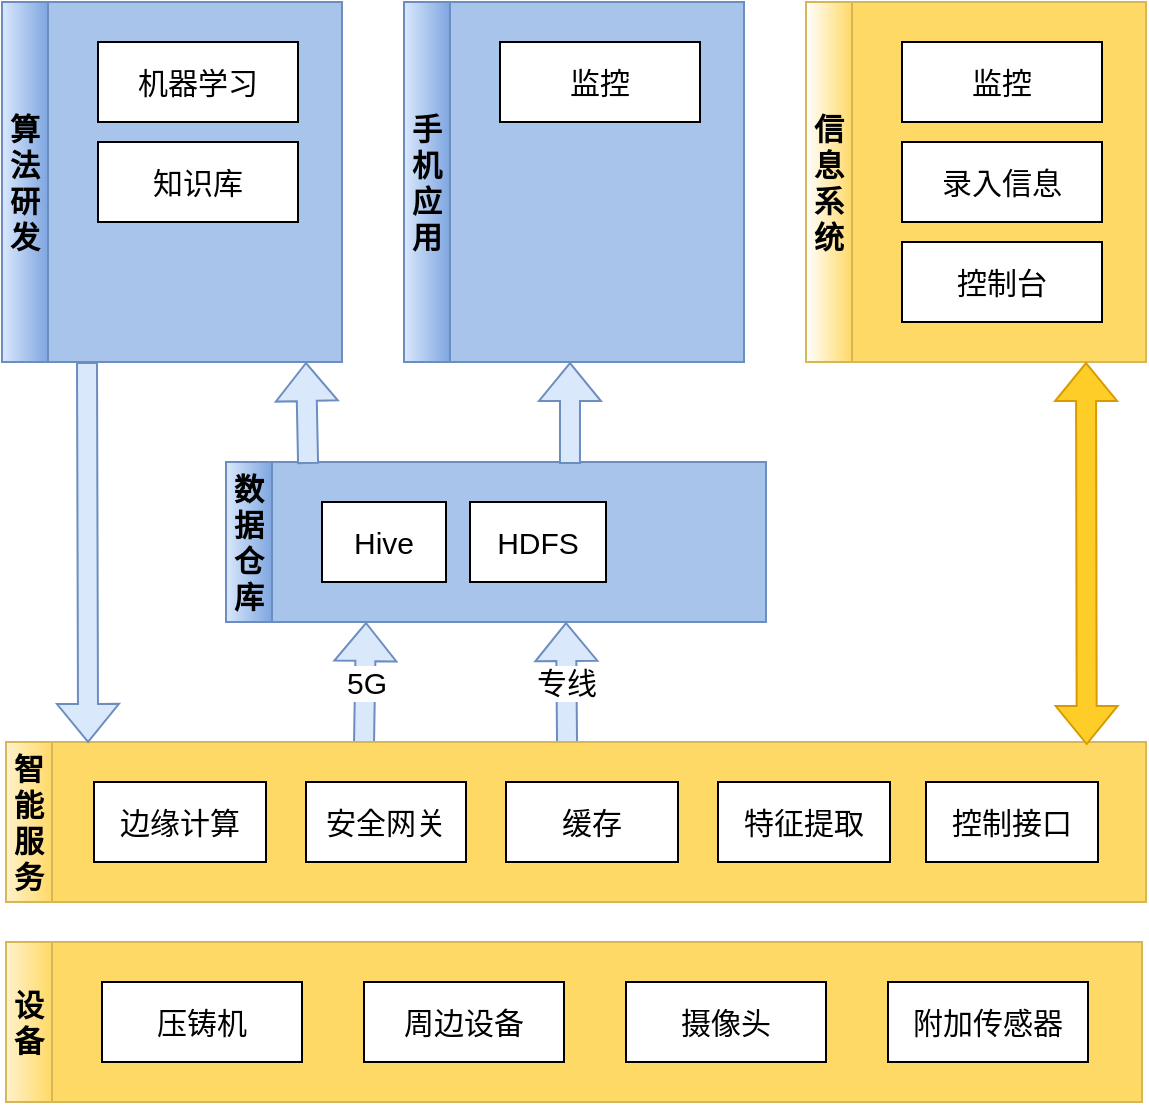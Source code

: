 <mxfile version="16.6.1" type="github" pages="2">
  <diagram id="iRxoiHgJY_dRhn-eCCw1" name="整体架构">
    <mxGraphModel dx="842" dy="792" grid="1" gridSize="10" guides="1" tooltips="1" connect="1" arrows="1" fold="1" page="1" pageScale="1" pageWidth="850" pageHeight="1100" math="0" shadow="0">
      <root>
        <mxCell id="0" />
        <mxCell id="1" parent="0" />
        <mxCell id="UcYwFafMr6ZW_DXA6P1Y-3" value="设备" style="swimlane;html=0;direction=north;whiteSpace=wrap;swimlaneFillColor=#FFD966;fillColor=#fff2cc;strokeColor=#d6b656;gradientColor=#ffd966;fontSize=15;" parent="1" vertex="1">
          <mxGeometry x="160" y="530" width="568" height="80" as="geometry">
            <mxRectangle x="370" y="440" width="60" height="23" as="alternateBounds" />
          </mxGeometry>
        </mxCell>
        <mxCell id="UcYwFafMr6ZW_DXA6P1Y-4" value="压铸机" style="whiteSpace=wrap;html=1;fontSize=15;" parent="UcYwFafMr6ZW_DXA6P1Y-3" vertex="1">
          <mxGeometry x="48" y="20" width="100" height="40" as="geometry" />
        </mxCell>
        <mxCell id="UcYwFafMr6ZW_DXA6P1Y-5" value="周边设备" style="whiteSpace=wrap;html=1;fontSize=15;" parent="UcYwFafMr6ZW_DXA6P1Y-3" vertex="1">
          <mxGeometry x="179" y="20" width="100" height="40" as="geometry" />
        </mxCell>
        <mxCell id="UcYwFafMr6ZW_DXA6P1Y-6" value="摄像头" style="whiteSpace=wrap;html=1;fontSize=15;" parent="UcYwFafMr6ZW_DXA6P1Y-3" vertex="1">
          <mxGeometry x="310" y="20" width="100" height="40" as="geometry" />
        </mxCell>
        <mxCell id="UcYwFafMr6ZW_DXA6P1Y-8" value="附加传感器" style="whiteSpace=wrap;html=1;fontSize=15;" parent="UcYwFafMr6ZW_DXA6P1Y-3" vertex="1">
          <mxGeometry x="441" y="20" width="100" height="40" as="geometry" />
        </mxCell>
        <mxCell id="UcYwFafMr6ZW_DXA6P1Y-26" value="数据仓库" style="swimlane;html=0;direction=north;whiteSpace=wrap;fillColor=#dae8fc;gradientColor=#7ea6e0;strokeColor=#6c8ebf;swimlaneFillColor=#A9C4EB;fontSize=15;" parent="1" vertex="1">
          <mxGeometry x="270" y="290" width="270" height="80" as="geometry">
            <mxRectangle x="370" y="440" width="60" height="23" as="alternateBounds" />
          </mxGeometry>
        </mxCell>
        <mxCell id="UcYwFafMr6ZW_DXA6P1Y-27" value="Hive" style="whiteSpace=wrap;html=1;fontSize=15;" parent="UcYwFafMr6ZW_DXA6P1Y-26" vertex="1">
          <mxGeometry x="48" y="20" width="62" height="40" as="geometry" />
        </mxCell>
        <mxCell id="UcYwFafMr6ZW_DXA6P1Y-28" value="HDFS" style="whiteSpace=wrap;html=1;fontSize=15;" parent="UcYwFafMr6ZW_DXA6P1Y-26" vertex="1">
          <mxGeometry x="122" y="20" width="68" height="40" as="geometry" />
        </mxCell>
        <mxCell id="UcYwFafMr6ZW_DXA6P1Y-32" value="信息系统" style="swimlane;html=0;direction=north;whiteSpace=wrap;swimlaneFillColor=#FFD966;fillColor=default;strokeColor=#d6b656;gradientColor=#ffd966;fontSize=15;" parent="1" vertex="1">
          <mxGeometry x="560" y="60" width="170" height="180" as="geometry">
            <mxRectangle x="370" y="440" width="60" height="23" as="alternateBounds" />
          </mxGeometry>
        </mxCell>
        <mxCell id="UcYwFafMr6ZW_DXA6P1Y-33" value="监控" style="whiteSpace=wrap;html=1;fontSize=15;" parent="UcYwFafMr6ZW_DXA6P1Y-32" vertex="1">
          <mxGeometry x="48" y="20" width="100" height="40" as="geometry" />
        </mxCell>
        <mxCell id="UcYwFafMr6ZW_DXA6P1Y-34" value="录入信息" style="whiteSpace=wrap;html=1;fontSize=15;" parent="UcYwFafMr6ZW_DXA6P1Y-32" vertex="1">
          <mxGeometry x="48" y="70" width="100" height="40" as="geometry" />
        </mxCell>
        <mxCell id="UcYwFafMr6ZW_DXA6P1Y-35" value="控制台" style="whiteSpace=wrap;html=1;fontSize=15;" parent="UcYwFafMr6ZW_DXA6P1Y-32" vertex="1">
          <mxGeometry x="48" y="120" width="100" height="40" as="geometry" />
        </mxCell>
        <mxCell id="UcYwFafMr6ZW_DXA6P1Y-36" value="手机应用" style="swimlane;html=0;direction=north;whiteSpace=wrap;fillColor=#dae8fc;gradientColor=#7ea6e0;strokeColor=#6c8ebf;swimlaneFillColor=#A9C4EB;fontSize=15;" parent="1" vertex="1">
          <mxGeometry x="359" y="60" width="170" height="180" as="geometry">
            <mxRectangle x="370" y="440" width="60" height="23" as="alternateBounds" />
          </mxGeometry>
        </mxCell>
        <mxCell id="UcYwFafMr6ZW_DXA6P1Y-37" value="监控" style="whiteSpace=wrap;html=1;fontSize=15;" parent="UcYwFafMr6ZW_DXA6P1Y-36" vertex="1">
          <mxGeometry x="48" y="20" width="100" height="40" as="geometry" />
        </mxCell>
        <mxCell id="UcYwFafMr6ZW_DXA6P1Y-41" value="算法研发" style="swimlane;html=0;direction=north;whiteSpace=wrap;fillColor=#dae8fc;gradientColor=#7ea6e0;strokeColor=#6c8ebf;swimlaneFillColor=#A9C4EB;fontSize=15;" parent="1" vertex="1">
          <mxGeometry x="158" y="60" width="170" height="180" as="geometry">
            <mxRectangle x="370" y="440" width="60" height="23" as="alternateBounds" />
          </mxGeometry>
        </mxCell>
        <mxCell id="UcYwFafMr6ZW_DXA6P1Y-42" value="机器学习" style="whiteSpace=wrap;html=1;fontSize=15;" parent="UcYwFafMr6ZW_DXA6P1Y-41" vertex="1">
          <mxGeometry x="48" y="20" width="100" height="40" as="geometry" />
        </mxCell>
        <mxCell id="UcYwFafMr6ZW_DXA6P1Y-43" value="知识库" style="whiteSpace=wrap;html=1;fontSize=15;" parent="UcYwFafMr6ZW_DXA6P1Y-41" vertex="1">
          <mxGeometry x="48" y="70" width="100" height="40" as="geometry" />
        </mxCell>
        <mxCell id="UcYwFafMr6ZW_DXA6P1Y-45" value="专线" style="shape=flexArrow;endArrow=classic;html=1;rounded=0;exitX=0.988;exitY=0.355;exitDx=0;exitDy=0;exitPerimeter=0;fontSize=15;fillColor=#dae8fc;strokeColor=#6c8ebf;gradientColor=none;" parent="1" edge="1">
          <mxGeometry width="50" height="50" relative="1" as="geometry">
            <mxPoint x="440.525" y="430.96" as="sourcePoint" />
            <mxPoint x="440" y="370" as="targetPoint" />
          </mxGeometry>
        </mxCell>
        <mxCell id="UcYwFafMr6ZW_DXA6P1Y-47" value="5G" style="shape=flexArrow;endArrow=classic;html=1;rounded=0;exitX=0.994;exitY=0.702;exitDx=0;exitDy=0;exitPerimeter=0;fontSize=15;fillColor=#dae8fc;strokeColor=#6c8ebf;gradientColor=none;" parent="1" edge="1">
          <mxGeometry width="50" height="50" relative="1" as="geometry">
            <mxPoint x="339.01" y="430.48" as="sourcePoint" />
            <mxPoint x="340" y="370" as="targetPoint" />
          </mxGeometry>
        </mxCell>
        <mxCell id="UcYwFafMr6ZW_DXA6P1Y-50" value="智能服务" style="swimlane;html=0;direction=north;whiteSpace=wrap;swimlaneFillColor=#FFD966;fillColor=#fff2cc;strokeColor=#d6b656;gradientColor=#ffd966;fontSize=15;" parent="1" vertex="1">
          <mxGeometry x="160" y="430" width="570" height="80" as="geometry">
            <mxRectangle x="370" y="440" width="60" height="23" as="alternateBounds" />
          </mxGeometry>
        </mxCell>
        <mxCell id="UcYwFafMr6ZW_DXA6P1Y-51" value="安全网关" style="whiteSpace=wrap;html=1;fontSize=15;" parent="UcYwFafMr6ZW_DXA6P1Y-50" vertex="1">
          <mxGeometry x="150" y="20" width="80" height="40" as="geometry" />
        </mxCell>
        <mxCell id="UcYwFafMr6ZW_DXA6P1Y-52" value="边缘计算" style="whiteSpace=wrap;html=1;fontSize=15;" parent="UcYwFafMr6ZW_DXA6P1Y-50" vertex="1">
          <mxGeometry x="44" y="20" width="86" height="40" as="geometry" />
        </mxCell>
        <mxCell id="UcYwFafMr6ZW_DXA6P1Y-49" value="缓存" style="whiteSpace=wrap;html=1;fontSize=15;" parent="UcYwFafMr6ZW_DXA6P1Y-50" vertex="1">
          <mxGeometry x="250" y="20" width="86" height="40" as="geometry" />
        </mxCell>
        <mxCell id="UcYwFafMr6ZW_DXA6P1Y-48" value="特征提取" style="whiteSpace=wrap;html=1;fontSize=15;" parent="UcYwFafMr6ZW_DXA6P1Y-50" vertex="1">
          <mxGeometry x="356" y="20" width="86" height="40" as="geometry" />
        </mxCell>
        <mxCell id="viHEauRqGzHf2aB90uqv-1" value="控制接口" style="whiteSpace=wrap;html=1;fontSize=15;" vertex="1" parent="UcYwFafMr6ZW_DXA6P1Y-50">
          <mxGeometry x="460" y="20" width="86" height="40" as="geometry" />
        </mxCell>
        <mxCell id="UcYwFafMr6ZW_DXA6P1Y-53" value="" style="shape=flexArrow;endArrow=classic;html=1;rounded=0;entryX=0.981;entryY=0.948;entryDx=0;entryDy=0;entryPerimeter=0;fillColor=#ffcd28;strokeColor=#d79b00;gradientColor=none;fontSize=15;startArrow=block;" parent="1" target="UcYwFafMr6ZW_DXA6P1Y-50" edge="1">
          <mxGeometry width="50" height="50" relative="1" as="geometry">
            <mxPoint x="700" y="240" as="sourcePoint" />
            <mxPoint x="700" y="420" as="targetPoint" />
          </mxGeometry>
        </mxCell>
        <mxCell id="UcYwFafMr6ZW_DXA6P1Y-54" value="" style="shape=flexArrow;endArrow=classic;html=1;rounded=0;fillColor=#dae8fc;gradientColor=none;strokeColor=#6c8ebf;fontSize=15;exitX=0.988;exitY=0.637;exitDx=0;exitDy=0;exitPerimeter=0;" parent="1" edge="1" source="UcYwFafMr6ZW_DXA6P1Y-26">
          <mxGeometry width="50" height="50" relative="1" as="geometry">
            <mxPoint x="650" y="320" as="sourcePoint" />
            <mxPoint x="442" y="240" as="targetPoint" />
          </mxGeometry>
        </mxCell>
        <mxCell id="UcYwFafMr6ZW_DXA6P1Y-57" value="" style="shape=flexArrow;endArrow=classic;html=1;rounded=0;fillColor=#dae8fc;gradientColor=none;strokeColor=#6c8ebf;fontSize=15;exitX=0.988;exitY=0.152;exitDx=0;exitDy=0;exitPerimeter=0;" parent="1" edge="1" source="UcYwFafMr6ZW_DXA6P1Y-26">
          <mxGeometry width="50" height="50" relative="1" as="geometry">
            <mxPoint x="370" y="280" as="sourcePoint" />
            <mxPoint x="310" y="240" as="targetPoint" />
          </mxGeometry>
        </mxCell>
        <mxCell id="N6owas5dBpo6VTygP8ti-1" value="" style="shape=flexArrow;endArrow=classic;html=1;rounded=0;fillColor=#dae8fc;gradientColor=none;strokeColor=#6c8ebf;fontSize=15;exitX=0;exitY=0.25;exitDx=0;exitDy=0;entryX=0.994;entryY=0.072;entryDx=0;entryDy=0;entryPerimeter=0;" edge="1" parent="1" source="UcYwFafMr6ZW_DXA6P1Y-41" target="UcYwFafMr6ZW_DXA6P1Y-50">
          <mxGeometry width="50" height="50" relative="1" as="geometry">
            <mxPoint x="321.04" y="300.96" as="sourcePoint" />
            <mxPoint x="320" y="250" as="targetPoint" />
          </mxGeometry>
        </mxCell>
      </root>
    </mxGraphModel>
  </diagram>
  <diagram name="冷却闭环" id="QapgO1eQln2w6zpLkvrJ">
    <mxGraphModel dx="842" dy="792" grid="1" gridSize="10" guides="1" tooltips="1" connect="1" arrows="1" fold="1" page="1" pageScale="1" pageWidth="850" pageHeight="1100" math="0" shadow="0">
      <root>
        <mxCell id="Bw0IhvkEcBWXp4LX4Tr4-0" />
        <mxCell id="Bw0IhvkEcBWXp4LX4Tr4-1" parent="Bw0IhvkEcBWXp4LX4Tr4-0" />
        <mxCell id="Bw0IhvkEcBWXp4LX4Tr4-17" value="智能中心" style="swimlane;html=0;direction=north;whiteSpace=wrap;fillColor=#dae8fc;gradientColor=#7ea6e0;strokeColor=#6c8ebf;swimlaneFillColor=#A9C4EB;fontSize=15;" vertex="1" parent="Bw0IhvkEcBWXp4LX4Tr4-1">
          <mxGeometry x="160" y="240" width="170" height="130" as="geometry">
            <mxRectangle x="370" y="440" width="60" height="23" as="alternateBounds" />
          </mxGeometry>
        </mxCell>
        <mxCell id="Bw0IhvkEcBWXp4LX4Tr4-18" value="强化学习" style="whiteSpace=wrap;html=1;fontSize=15;" vertex="1" parent="Bw0IhvkEcBWXp4LX4Tr4-17">
          <mxGeometry x="47" y="20" width="100" height="40" as="geometry" />
        </mxCell>
        <mxCell id="Bw0IhvkEcBWXp4LX4Tr4-2" value="设备" style="swimlane;html=0;direction=north;whiteSpace=wrap;swimlaneFillColor=#FFD966;fillColor=#fff2cc;strokeColor=#d6b656;gradientColor=#ffd966;fontSize=15;" vertex="1" parent="Bw0IhvkEcBWXp4LX4Tr4-1">
          <mxGeometry x="160" y="660" width="568" height="80" as="geometry">
            <mxRectangle x="370" y="440" width="60" height="23" as="alternateBounds" />
          </mxGeometry>
        </mxCell>
        <mxCell id="Bw0IhvkEcBWXp4LX4Tr4-6" value="冷却液&lt;br style=&quot;font-size: 15px;&quot;&gt;温度传感器" style="whiteSpace=wrap;html=1;fontSize=15;" vertex="1" parent="Bw0IhvkEcBWXp4LX4Tr4-2">
          <mxGeometry x="50" y="20" width="100" height="40" as="geometry" />
        </mxCell>
        <mxCell id="Bw0IhvkEcBWXp4LX4Tr4-31" style="edgeStyle=orthogonalEdgeStyle;rounded=0;orthogonalLoop=1;jettySize=auto;html=1;exitX=0.5;exitY=1;exitDx=0;exitDy=0;entryX=1;entryY=0.5;entryDx=0;entryDy=0;fontSize=15;" edge="1" parent="Bw0IhvkEcBWXp4LX4Tr4-2" source="Bw0IhvkEcBWXp4LX4Tr4-6" target="Bw0IhvkEcBWXp4LX4Tr4-6">
          <mxGeometry relative="1" as="geometry">
            <Array as="points">
              <mxPoint x="96" y="100" />
              <mxPoint x="190" y="100" />
              <mxPoint x="190" y="40" />
            </Array>
          </mxGeometry>
        </mxCell>
        <mxCell id="Bw0IhvkEcBWXp4LX4Tr4-32" value="恒温系统" style="edgeLabel;html=1;align=center;verticalAlign=middle;resizable=0;points=[];fontSize=15;" vertex="1" connectable="0" parent="Bw0IhvkEcBWXp4LX4Tr4-31">
          <mxGeometry x="-0.521" y="-1" relative="1" as="geometry">
            <mxPoint x="27" y="1" as="offset" />
          </mxGeometry>
        </mxCell>
        <mxCell id="sPyh8gOWiqm5ohPoT2iV-0" value="压铸机" style="whiteSpace=wrap;html=1;fontSize=15;" vertex="1" parent="Bw0IhvkEcBWXp4LX4Tr4-2">
          <mxGeometry x="215" y="20" width="100" height="40" as="geometry" />
        </mxCell>
        <mxCell id="K2xPymNutF5ziAv6QDVA-1" value="周边设备" style="whiteSpace=wrap;html=1;fontSize=15;" vertex="1" parent="Bw0IhvkEcBWXp4LX4Tr4-2">
          <mxGeometry x="350" y="20" width="100" height="40" as="geometry" />
        </mxCell>
        <mxCell id="Bw0IhvkEcBWXp4LX4Tr4-22" value="边缘服务" style="swimlane;html=0;direction=north;whiteSpace=wrap;swimlaneFillColor=#FFD966;fillColor=#fff2cc;strokeColor=#d6b656;gradientColor=#ffd966;fontSize=15;" vertex="1" parent="Bw0IhvkEcBWXp4LX4Tr4-1">
          <mxGeometry x="160" y="440" width="570" height="190" as="geometry">
            <mxRectangle x="370" y="440" width="60" height="23" as="alternateBounds" />
          </mxGeometry>
        </mxCell>
        <mxCell id="zAw-RZ3L5_zW4WI64UvJ-15" style="edgeStyle=orthogonalEdgeStyle;rounded=0;orthogonalLoop=1;jettySize=auto;html=1;exitX=0.5;exitY=1;exitDx=0;exitDy=0;entryX=0;entryY=0.5;entryDx=0;entryDy=0;labelBorderColor=#0000FF;fontSize=15;fontColor=#000000;strokeColor=#00CC00;strokeWidth=3;shadow=1;" edge="1" parent="Bw0IhvkEcBWXp4LX4Tr4-22" source="Bw0IhvkEcBWXp4LX4Tr4-23" target="Bw0IhvkEcBWXp4LX4Tr4-24">
          <mxGeometry relative="1" as="geometry" />
        </mxCell>
        <mxCell id="Bw0IhvkEcBWXp4LX4Tr4-23" value="安全网关" style="whiteSpace=wrap;html=1;fontSize=15;" vertex="1" parent="Bw0IhvkEcBWXp4LX4Tr4-22">
          <mxGeometry x="50" y="1.25" width="90" height="27.5" as="geometry" />
        </mxCell>
        <mxCell id="YjLyFt_4EiFNoKJo0lDN-1" style="edgeStyle=orthogonalEdgeStyle;rounded=0;orthogonalLoop=1;jettySize=auto;html=1;exitX=0.5;exitY=1;exitDx=0;exitDy=0;labelBorderColor=#FF0000;fontSize=15;fontColor=#FF0000;strokeColor=#FF0000;strokeWidth=3;" edge="1" parent="Bw0IhvkEcBWXp4LX4Tr4-22" source="Bw0IhvkEcBWXp4LX4Tr4-24" target="YjLyFt_4EiFNoKJo0lDN-0">
          <mxGeometry relative="1" as="geometry">
            <Array as="points">
              <mxPoint x="305" y="150" />
              <mxPoint x="305" y="150" />
            </Array>
          </mxGeometry>
        </mxCell>
        <mxCell id="Bw0IhvkEcBWXp4LX4Tr4-24" value="生产成功率&lt;br&gt;预测模型" style="whiteSpace=wrap;html=1;fontSize=15;strokeColor=#FF0000;" vertex="1" parent="Bw0IhvkEcBWXp4LX4Tr4-22">
          <mxGeometry x="260" y="20" width="150" height="100" as="geometry" />
        </mxCell>
        <mxCell id="Bw0IhvkEcBWXp4LX4Tr4-26" value="特征提取" style="whiteSpace=wrap;html=1;fontSize=15;strokeColor=#FF0000;" vertex="1" parent="Bw0IhvkEcBWXp4LX4Tr4-22">
          <mxGeometry x="460" y="50" width="86" height="40" as="geometry" />
        </mxCell>
        <mxCell id="j12vzrFPOm1vcj7Vrygp-5" style="edgeStyle=orthogonalEdgeStyle;rounded=0;orthogonalLoop=1;jettySize=auto;html=1;exitX=0;exitY=0.5;exitDx=0;exitDy=0;fontSize=15;labelBorderColor=#0000FF;strokeWidth=3;strokeColor=#FF0000;" edge="1" parent="Bw0IhvkEcBWXp4LX4Tr4-22" source="Bw0IhvkEcBWXp4LX4Tr4-26">
          <mxGeometry relative="1" as="geometry">
            <mxPoint x="410" y="180" as="sourcePoint" />
            <mxPoint x="410" y="70" as="targetPoint" />
            <Array as="points">
              <mxPoint x="460" y="70" />
            </Array>
          </mxGeometry>
        </mxCell>
        <mxCell id="j12vzrFPOm1vcj7Vrygp-6" value="信号" style="edgeLabel;html=1;align=center;verticalAlign=middle;resizable=0;points=[];fontSize=15;" vertex="1" connectable="0" parent="j12vzrFPOm1vcj7Vrygp-5">
          <mxGeometry x="0.768" y="1" relative="1" as="geometry">
            <mxPoint x="4" y="269" as="offset" />
          </mxGeometry>
        </mxCell>
        <mxCell id="YjLyFt_4EiFNoKJo0lDN-0" value="控制接口" style="whiteSpace=wrap;html=1;fontSize=15;strokeColor=#FF0000;" vertex="1" parent="Bw0IhvkEcBWXp4LX4Tr4-22">
          <mxGeometry x="70" y="150" width="440" height="40" as="geometry" />
        </mxCell>
        <mxCell id="K2xPymNutF5ziAv6QDVA-3" style="edgeStyle=orthogonalEdgeStyle;rounded=0;orthogonalLoop=1;jettySize=auto;html=1;exitX=0.25;exitY=1;exitDx=0;exitDy=0;entryX=1;entryY=0.5;entryDx=0;entryDy=0;fontSize=15;labelBorderColor=#0000FF;strokeWidth=3;strokeColor=#FF0000;" edge="1" parent="Bw0IhvkEcBWXp4LX4Tr4-1" source="Bw0IhvkEcBWXp4LX4Tr4-6" target="Bw0IhvkEcBWXp4LX4Tr4-26">
          <mxGeometry relative="1" as="geometry">
            <Array as="points">
              <mxPoint x="235" y="790" />
              <mxPoint x="760" y="790" />
              <mxPoint x="760" y="510" />
            </Array>
          </mxGeometry>
        </mxCell>
        <mxCell id="K2xPymNutF5ziAv6QDVA-4" style="edgeStyle=orthogonalEdgeStyle;rounded=0;orthogonalLoop=1;jettySize=auto;html=1;exitX=0.5;exitY=1;exitDx=0;exitDy=0;fontSize=15;labelBorderColor=#0000FF;strokeWidth=3;strokeColor=#FF0000;entryX=1;entryY=0.5;entryDx=0;entryDy=0;" edge="1" parent="Bw0IhvkEcBWXp4LX4Tr4-1" source="sPyh8gOWiqm5ohPoT2iV-0" target="Bw0IhvkEcBWXp4LX4Tr4-26">
          <mxGeometry relative="1" as="geometry">
            <mxPoint x="300" y="493" as="targetPoint" />
            <Array as="points">
              <mxPoint x="425" y="790" />
              <mxPoint x="760" y="790" />
              <mxPoint x="760" y="510" />
            </Array>
          </mxGeometry>
        </mxCell>
        <mxCell id="K2xPymNutF5ziAv6QDVA-5" style="edgeStyle=orthogonalEdgeStyle;rounded=0;orthogonalLoop=1;jettySize=auto;html=1;exitX=0.5;exitY=1;exitDx=0;exitDy=0;entryX=1;entryY=0.5;entryDx=0;entryDy=0;fontSize=15;labelBorderColor=#0000FF;strokeWidth=3;strokeColor=#FF0000;" edge="1" parent="Bw0IhvkEcBWXp4LX4Tr4-1" source="K2xPymNutF5ziAv6QDVA-1" target="Bw0IhvkEcBWXp4LX4Tr4-26">
          <mxGeometry relative="1" as="geometry">
            <Array as="points">
              <mxPoint x="560" y="790" />
              <mxPoint x="760" y="790" />
              <mxPoint x="760" y="510" />
            </Array>
          </mxGeometry>
        </mxCell>
        <mxCell id="Bw0IhvkEcBWXp4LX4Tr4-10" value="工厂应用" style="swimlane;html=0;direction=north;whiteSpace=wrap;swimlaneFillColor=#FFD966;fillColor=default;strokeColor=#d6b656;gradientColor=#ffd966;fontSize=15;" vertex="1" parent="Bw0IhvkEcBWXp4LX4Tr4-1">
          <mxGeometry x="520" y="240" width="120" height="130" as="geometry">
            <mxRectangle x="370" y="440" width="60" height="23" as="alternateBounds" />
          </mxGeometry>
        </mxCell>
        <mxCell id="Bw0IhvkEcBWXp4LX4Tr4-11" value="监控" style="whiteSpace=wrap;html=1;fontSize=15;" vertex="1" parent="Bw0IhvkEcBWXp4LX4Tr4-10">
          <mxGeometry x="34" y="20" width="76" height="40" as="geometry" />
        </mxCell>
        <mxCell id="-YxgXvgTCUJFsRhJH3VN-0" value="控制台" style="whiteSpace=wrap;html=1;fontSize=15;" vertex="1" parent="Bw0IhvkEcBWXp4LX4Tr4-10">
          <mxGeometry x="34" y="80" width="76" height="40" as="geometry" />
        </mxCell>
        <mxCell id="Bw0IhvkEcBWXp4LX4Tr4-14" value="手机应用" style="swimlane;html=0;direction=north;whiteSpace=wrap;fillColor=#dae8fc;gradientColor=#7ea6e0;strokeColor=#6c8ebf;swimlaneFillColor=#A9C4EB;fontSize=15;" vertex="1" parent="Bw0IhvkEcBWXp4LX4Tr4-1">
          <mxGeometry x="340" y="240" width="160" height="130" as="geometry">
            <mxRectangle x="370" y="440" width="60" height="23" as="alternateBounds" />
          </mxGeometry>
        </mxCell>
        <mxCell id="Bw0IhvkEcBWXp4LX4Tr4-15" value="监控" style="whiteSpace=wrap;html=1;fontSize=15;" vertex="1" parent="Bw0IhvkEcBWXp4LX4Tr4-14">
          <mxGeometry x="48" y="20" width="100" height="40" as="geometry" />
        </mxCell>
        <mxCell id="zAw-RZ3L5_zW4WI64UvJ-2" value="" style="endArrow=classic;html=1;rounded=0;labelBorderColor=#0000FF;fontSize=15;fontColor=#000000;strokeColor=#FF0000;strokeWidth=3;exitX=0.5;exitY=1;exitDx=0;exitDy=0;" edge="1" parent="Bw0IhvkEcBWXp4LX4Tr4-1" source="YjLyFt_4EiFNoKJo0lDN-0" target="sPyh8gOWiqm5ohPoT2iV-0">
          <mxGeometry width="50" height="50" relative="1" as="geometry">
            <mxPoint x="460" y="420" as="sourcePoint" />
            <mxPoint x="510" y="370" as="targetPoint" />
          </mxGeometry>
        </mxCell>
        <mxCell id="zAw-RZ3L5_zW4WI64UvJ-4" value="关闭" style="edgeLabel;html=1;align=center;verticalAlign=middle;resizable=0;points=[];fontSize=15;fontColor=#FF0000;labelBorderColor=#FF0000;" vertex="1" connectable="0" parent="zAw-RZ3L5_zW4WI64UvJ-2">
          <mxGeometry x="-0.58" y="-3" relative="1" as="geometry">
            <mxPoint y="13" as="offset" />
          </mxGeometry>
        </mxCell>
        <mxCell id="zAw-RZ3L5_zW4WI64UvJ-6" value="" style="endArrow=classic;html=1;rounded=0;labelBorderColor=#FF0000;fontSize=15;fontColor=#FF0000;strokeColor=#FF0000;strokeWidth=3;exitX=0.5;exitY=1;exitDx=0;exitDy=0;entryX=0.5;entryY=0;entryDx=0;entryDy=0;" edge="1" parent="Bw0IhvkEcBWXp4LX4Tr4-1" source="YjLyFt_4EiFNoKJo0lDN-0" target="K2xPymNutF5ziAv6QDVA-1">
          <mxGeometry width="50" height="50" relative="1" as="geometry">
            <mxPoint x="265" y="530" as="sourcePoint" />
            <mxPoint x="401" y="610" as="targetPoint" />
          </mxGeometry>
        </mxCell>
        <mxCell id="zAw-RZ3L5_zW4WI64UvJ-7" value="关闭" style="edgeLabel;html=1;align=center;verticalAlign=middle;resizable=0;points=[];fontSize=15;fontColor=#FF0000;labelBorderColor=#FF0000;" vertex="1" connectable="0" parent="zAw-RZ3L5_zW4WI64UvJ-6">
          <mxGeometry x="-0.58" y="-3" relative="1" as="geometry">
            <mxPoint x="13" y="11" as="offset" />
          </mxGeometry>
        </mxCell>
        <mxCell id="zAw-RZ3L5_zW4WI64UvJ-8" value="" style="endArrow=classic;html=1;rounded=0;labelBorderColor=#FF0000;fontSize=15;fontColor=#FF0000;strokeColor=#FF0000;strokeWidth=3;exitX=0.5;exitY=1;exitDx=0;exitDy=0;entryX=0.5;entryY=0;entryDx=0;entryDy=0;" edge="1" parent="Bw0IhvkEcBWXp4LX4Tr4-1" source="YjLyFt_4EiFNoKJo0lDN-0" target="Bw0IhvkEcBWXp4LX4Tr4-6">
          <mxGeometry width="50" height="50" relative="1" as="geometry">
            <mxPoint x="435" y="530" as="sourcePoint" />
            <mxPoint x="435" y="610" as="targetPoint" />
          </mxGeometry>
        </mxCell>
        <mxCell id="zAw-RZ3L5_zW4WI64UvJ-9" value="保持" style="edgeLabel;html=1;align=center;verticalAlign=middle;resizable=0;points=[];fontSize=15;fontColor=#FF0000;labelBorderColor=#FF0000;" vertex="1" connectable="0" parent="zAw-RZ3L5_zW4WI64UvJ-8">
          <mxGeometry x="-0.58" y="-3" relative="1" as="geometry">
            <mxPoint x="-19" y="16" as="offset" />
          </mxGeometry>
        </mxCell>
        <mxCell id="j12vzrFPOm1vcj7Vrygp-8" style="edgeStyle=orthogonalEdgeStyle;rounded=0;orthogonalLoop=1;jettySize=auto;html=1;exitX=0.5;exitY=0;exitDx=0;exitDy=0;entryX=0.5;entryY=0;entryDx=0;entryDy=0;labelBorderColor=#0000FF;fontSize=15;fontColor=#000000;strokeColor=#0000FF;strokeWidth=3;" edge="1" parent="Bw0IhvkEcBWXp4LX4Tr4-1" source="Bw0IhvkEcBWXp4LX4Tr4-26" target="Bw0IhvkEcBWXp4LX4Tr4-11">
          <mxGeometry relative="1" as="geometry">
            <mxPoint x="603" y="461.25" as="targetPoint" />
            <Array as="points">
              <mxPoint x="663" y="210" />
              <mxPoint x="592" y="210" />
            </Array>
          </mxGeometry>
        </mxCell>
        <mxCell id="zAw-RZ3L5_zW4WI64UvJ-13" style="edgeStyle=orthogonalEdgeStyle;rounded=0;orthogonalLoop=1;jettySize=auto;html=1;exitX=0.5;exitY=0;exitDx=0;exitDy=0;entryX=0.5;entryY=0;entryDx=0;entryDy=0;labelBorderColor=#0000FF;fontSize=15;fontColor=#000000;strokeColor=#0000FF;strokeWidth=3;" edge="1" parent="Bw0IhvkEcBWXp4LX4Tr4-1" source="Bw0IhvkEcBWXp4LX4Tr4-26" target="Bw0IhvkEcBWXp4LX4Tr4-15">
          <mxGeometry relative="1" as="geometry">
            <Array as="points">
              <mxPoint x="663" y="210" />
              <mxPoint x="438" y="210" />
            </Array>
          </mxGeometry>
        </mxCell>
        <mxCell id="zAw-RZ3L5_zW4WI64UvJ-14" style="edgeStyle=orthogonalEdgeStyle;rounded=0;orthogonalLoop=1;jettySize=auto;html=1;entryX=0.5;entryY=0;entryDx=0;entryDy=0;labelBorderColor=#0000FF;fontSize=15;fontColor=#000000;strokeColor=#00CC00;strokeWidth=3;shadow=1;exitX=0.5;exitY=1;exitDx=0;exitDy=0;" edge="1" parent="Bw0IhvkEcBWXp4LX4Tr4-1" source="Bw0IhvkEcBWXp4LX4Tr4-18" target="Bw0IhvkEcBWXp4LX4Tr4-23">
          <mxGeometry relative="1" as="geometry">
            <mxPoint x="200" y="410" as="sourcePoint" />
            <Array as="points">
              <mxPoint x="257" y="390" />
              <mxPoint x="255" y="390" />
            </Array>
          </mxGeometry>
        </mxCell>
        <mxCell id="zAw-RZ3L5_zW4WI64UvJ-16" value="更新" style="edgeLabel;html=1;align=center;verticalAlign=middle;resizable=0;points=[];fontSize=15;fontColor=#000000;" vertex="1" connectable="0" parent="zAw-RZ3L5_zW4WI64UvJ-14">
          <mxGeometry x="-0.115" y="1" relative="1" as="geometry">
            <mxPoint x="-1" y="24" as="offset" />
          </mxGeometry>
        </mxCell>
        <mxCell id="zAw-RZ3L5_zW4WI64UvJ-17" style="edgeStyle=orthogonalEdgeStyle;rounded=0;orthogonalLoop=1;jettySize=auto;html=1;exitX=0.5;exitY=0;exitDx=0;exitDy=0;entryX=0.5;entryY=0;entryDx=0;entryDy=0;labelBorderColor=#0000FF;fontSize=15;fontColor=#000000;strokeColor=#0000FF;strokeWidth=3;" edge="1" parent="Bw0IhvkEcBWXp4LX4Tr4-1" source="Bw0IhvkEcBWXp4LX4Tr4-26" target="Bw0IhvkEcBWXp4LX4Tr4-18">
          <mxGeometry relative="1" as="geometry">
            <Array as="points">
              <mxPoint x="663" y="210" />
              <mxPoint x="257" y="210" />
            </Array>
          </mxGeometry>
        </mxCell>
        <mxCell id="h-EKKZ9SyEotLoP3-tNe-0" style="edgeStyle=orthogonalEdgeStyle;rounded=0;orthogonalLoop=1;jettySize=auto;html=1;exitX=0.5;exitY=1;exitDx=0;exitDy=0;shadow=1;labelBorderColor=#FF0000;fontSize=15;fontColor=#FF0000;strokeColor=#FF0000;strokeWidth=2;dashed=1;entryX=0.823;entryY=-0.037;entryDx=0;entryDy=0;entryPerimeter=0;" edge="1" parent="Bw0IhvkEcBWXp4LX4Tr4-1" source="-YxgXvgTCUJFsRhJH3VN-0" target="YjLyFt_4EiFNoKJo0lDN-0">
          <mxGeometry relative="1" as="geometry" />
        </mxCell>
        <mxCell id="YlFKfSFunrL2rvKNzUft-3" value="&lt;h1 style=&quot;font-size: 18px;&quot;&gt;&lt;font color=&quot;#000000&quot; style=&quot;font-weight: normal ; font-size: 18px&quot;&gt;场景：&lt;/font&gt;温度过高 -&amp;gt;&amp;nbsp; 生产暂停&lt;/h1&gt;" style="text;html=1;strokeColor=none;fillColor=none;align=left;verticalAlign=middle;whiteSpace=wrap;rounded=0;labelBackgroundColor=default;labelBorderColor=none;fontSize=18;fontColor=#000000;fontStyle=2" vertex="1" parent="Bw0IhvkEcBWXp4LX4Tr4-1">
          <mxGeometry x="160" y="150" width="420" height="30" as="geometry" />
        </mxCell>
      </root>
    </mxGraphModel>
  </diagram>
</mxfile>
